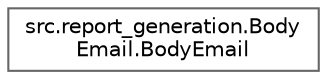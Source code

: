 digraph "Graphical Class Hierarchy"
{
 // LATEX_PDF_SIZE
  bgcolor="transparent";
  edge [fontname=Helvetica,fontsize=10,labelfontname=Helvetica,labelfontsize=10];
  node [fontname=Helvetica,fontsize=10,shape=box,height=0.2,width=0.4];
  rankdir="LR";
  Node0 [id="Node000000",label="src.report_generation.Body\lEmail.BodyEmail",height=0.2,width=0.4,color="grey40", fillcolor="white", style="filled",URL="$classsrc_1_1report__generation_1_1_body_email_1_1_body_email.html",tooltip=" "];
}
